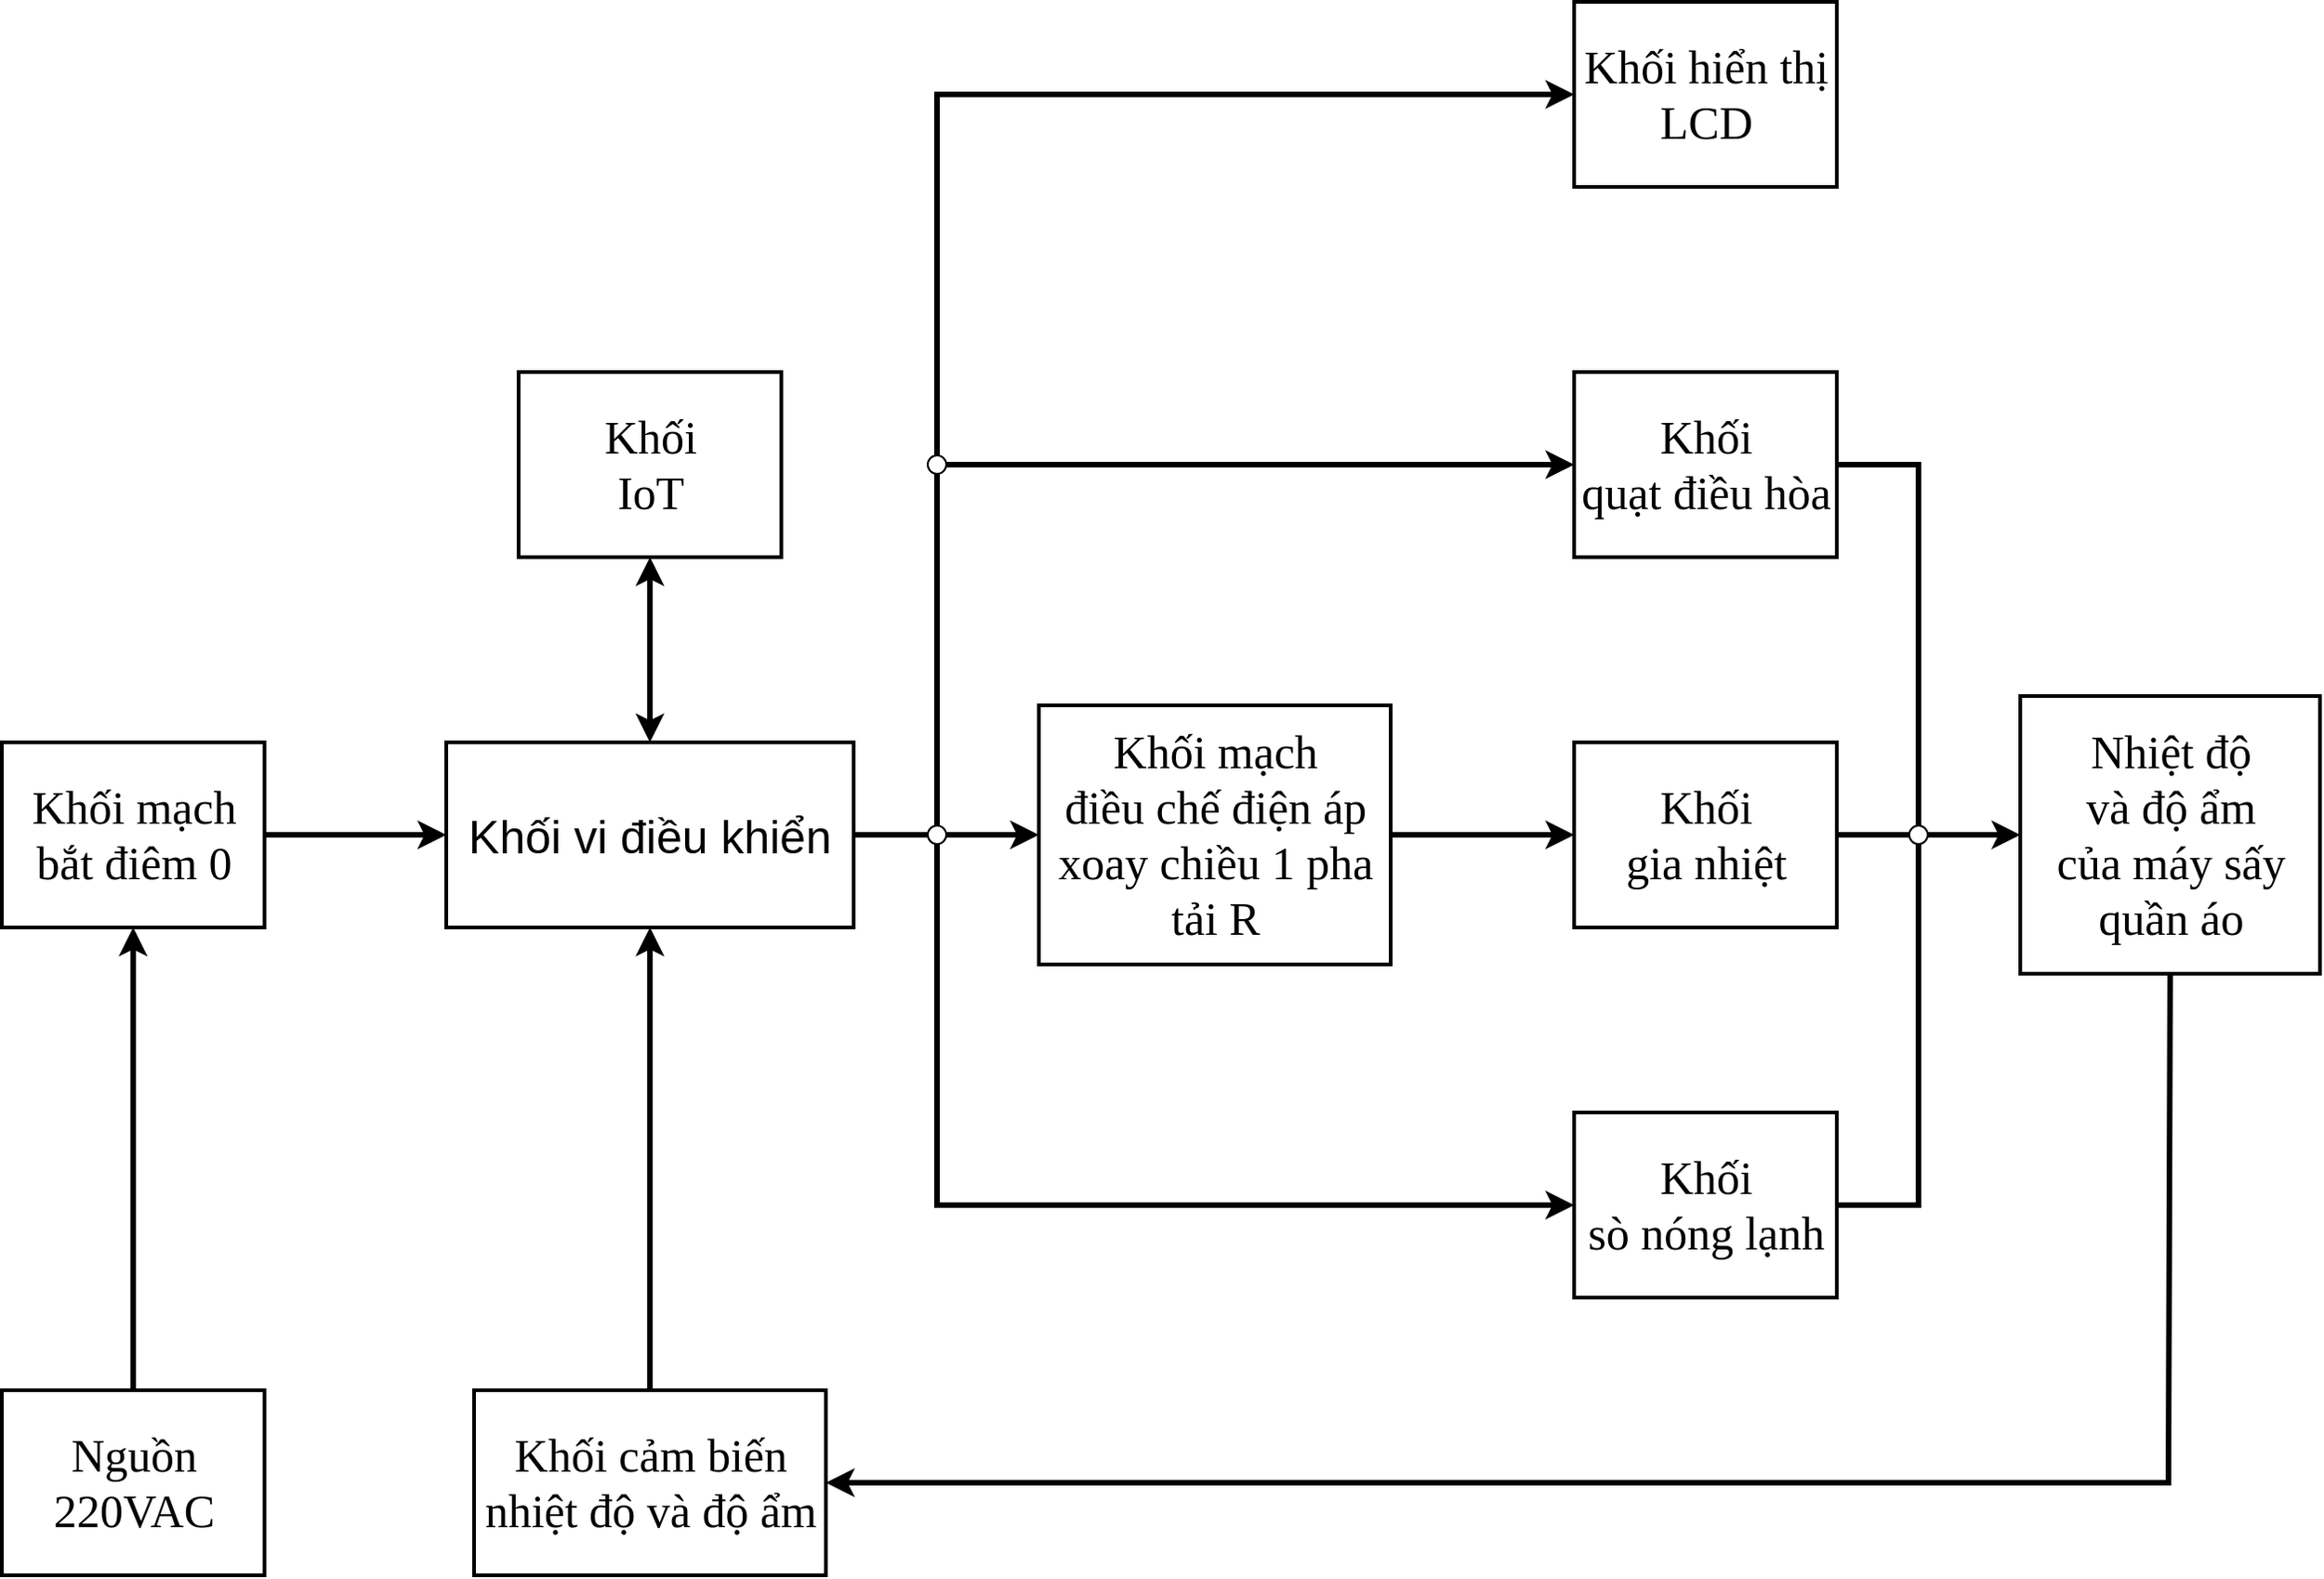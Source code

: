 <mxfile version="24.7.17">
  <diagram name="Page-1" id="D9zxaJIZI2jFiH7-IOss">
    <mxGraphModel dx="1646" dy="884" grid="0" gridSize="10" guides="1" tooltips="1" connect="1" arrows="1" fold="1" page="0" pageScale="1" pageWidth="827" pageHeight="1169" background="#ffffff" math="0" shadow="0">
      <root>
        <mxCell id="0" />
        <mxCell id="1" parent="0" />
        <mxCell id="BT79OZMgxTM89WiU1ORN-38" value="" style="endArrow=classic;html=1;rounded=0;exitX=1;exitY=0.5;exitDx=0;exitDy=0;fontColor=#000000;strokeColor=#000000;strokeWidth=3;entryX=0;entryY=0.5;entryDx=0;entryDy=0;" parent="1" source="mIqtFoNaCWHgsn1OU1Cf-17" target="mIqtFoNaCWHgsn1OU1Cf-35" edge="1">
          <mxGeometry width="50" height="50" relative="1" as="geometry">
            <mxPoint x="231.82" y="730.0" as="sourcePoint" />
            <mxPoint x="311.82" y="730.59" as="targetPoint" />
          </mxGeometry>
        </mxCell>
        <mxCell id="BT79OZMgxTM89WiU1ORN-47" value="" style="endArrow=classic;startArrow=classic;html=1;rounded=0;strokeColor=#000000;strokeWidth=3;entryX=0.5;entryY=1;entryDx=0;entryDy=0;exitX=0.5;exitY=0;exitDx=0;exitDy=0;" parent="1" source="mIqtFoNaCWHgsn1OU1Cf-35" target="mIqtFoNaCWHgsn1OU1Cf-32" edge="1">
          <mxGeometry width="50" height="50" relative="1" as="geometry">
            <mxPoint x="439.47" y="550" as="sourcePoint" />
            <mxPoint x="439.47" y="470" as="targetPoint" />
          </mxGeometry>
        </mxCell>
        <mxCell id="mIqtFoNaCWHgsn1OU1Cf-35" value="&lt;span style=&quot;color: rgb(0, 0, 0); font-size: 25px; text-wrap: nowrap;&quot;&gt;Khối vi điều k&lt;/span&gt;&lt;span style=&quot;color: rgb(0, 0, 0); font-size: 25px; text-wrap: nowrap; background-color: initial;&quot;&gt;hiển&lt;/span&gt;" style="rounded=0;whiteSpace=wrap;html=1;fillColor=#ffffff;strokeColor=#000000;strokeWidth=2;container=0;" parent="1" vertex="1">
          <mxGeometry x="330.0" y="560" width="220" height="100" as="geometry" />
        </mxCell>
        <mxCell id="mIqtFoNaCWHgsn1OU1Cf-39" value="" style="group" parent="1" vertex="1" connectable="0">
          <mxGeometry x="939.09" y="560" width="141.82" height="100" as="geometry" />
        </mxCell>
        <mxCell id="mIqtFoNaCWHgsn1OU1Cf-23" value="" style="rounded=0;whiteSpace=wrap;html=1;fillColor=#ffffff;strokeColor=#000000;strokeWidth=2;container=0;" parent="mIqtFoNaCWHgsn1OU1Cf-39" vertex="1">
          <mxGeometry width="141.82" height="100" as="geometry" />
        </mxCell>
        <mxCell id="mIqtFoNaCWHgsn1OU1Cf-24" value="&lt;font face=&quot;Times New Roman&quot;&gt;&lt;span style=&quot;font-size: 25px;&quot;&gt;Khối&lt;/span&gt;&lt;/font&gt;&lt;div&gt;&lt;font face=&quot;Times New Roman&quot;&gt;&lt;span style=&quot;font-size: 25px;&quot;&gt;gia nhiệt&lt;/span&gt;&lt;/font&gt;&lt;/div&gt;" style="text;html=1;align=center;verticalAlign=middle;resizable=0;points=[];autosize=1;strokeColor=none;fillColor=none;fontColor=#000000;container=0;" parent="mIqtFoNaCWHgsn1OU1Cf-39" vertex="1">
          <mxGeometry x="15.906" y="15.002" width="110" height="70" as="geometry" />
        </mxCell>
        <mxCell id="mIqtFoNaCWHgsn1OU1Cf-40" value="" style="group" parent="1" vertex="1" connectable="0">
          <mxGeometry x="369.09" y="360" width="141.82" height="100" as="geometry" />
        </mxCell>
        <mxCell id="mIqtFoNaCWHgsn1OU1Cf-32" value="" style="rounded=0;whiteSpace=wrap;html=1;fillColor=#ffffff;strokeColor=#000000;strokeWidth=2;container=0;" parent="mIqtFoNaCWHgsn1OU1Cf-40" vertex="1">
          <mxGeometry width="141.82" height="100" as="geometry" />
        </mxCell>
        <mxCell id="mIqtFoNaCWHgsn1OU1Cf-33" value="&lt;font face=&quot;Times New Roman&quot;&gt;&lt;span style=&quot;font-size: 25px;&quot;&gt;Khối&lt;/span&gt;&lt;/font&gt;&lt;div&gt;&lt;font face=&quot;Times New Roman&quot;&gt;&lt;span style=&quot;font-size: 25px;&quot;&gt;IoT&lt;/span&gt;&lt;/font&gt;&lt;/div&gt;" style="text;html=1;align=center;verticalAlign=middle;resizable=0;points=[];autosize=1;strokeColor=none;fillColor=none;fontColor=#000000;container=0;" parent="mIqtFoNaCWHgsn1OU1Cf-40" vertex="1">
          <mxGeometry x="35.906" y="15.002" width="70" height="70" as="geometry" />
        </mxCell>
        <mxCell id="mIqtFoNaCWHgsn1OU1Cf-41" value="" style="group" parent="1" vertex="1" connectable="0">
          <mxGeometry x="90" y="560" width="141.82" height="100" as="geometry" />
        </mxCell>
        <mxCell id="mIqtFoNaCWHgsn1OU1Cf-17" value="" style="rounded=0;whiteSpace=wrap;html=1;fillColor=#ffffff;strokeColor=#000000;strokeWidth=2;container=0;" parent="mIqtFoNaCWHgsn1OU1Cf-41" vertex="1">
          <mxGeometry width="141.82" height="100" as="geometry" />
        </mxCell>
        <mxCell id="mIqtFoNaCWHgsn1OU1Cf-18" value="&lt;font face=&quot;Times New Roman&quot;&gt;&lt;span style=&quot;font-size: 25px;&quot;&gt;Khối mạch&lt;/span&gt;&lt;/font&gt;&lt;div&gt;&lt;font face=&quot;Times New Roman&quot;&gt;&lt;span style=&quot;font-size: 25px;&quot;&gt;bắt điêm 0&lt;/span&gt;&lt;/font&gt;&lt;/div&gt;" style="text;html=1;align=center;verticalAlign=middle;resizable=0;points=[];autosize=1;strokeColor=none;fillColor=none;fontColor=#000000;container=0;" parent="mIqtFoNaCWHgsn1OU1Cf-41" vertex="1">
          <mxGeometry x="5.906" y="15.002" width="130" height="70" as="geometry" />
        </mxCell>
        <mxCell id="mIqtFoNaCWHgsn1OU1Cf-46" value="" style="group" parent="1" vertex="1" connectable="0">
          <mxGeometry x="90.0" y="910" width="141.82" height="100" as="geometry" />
        </mxCell>
        <mxCell id="mIqtFoNaCWHgsn1OU1Cf-47" value="" style="rounded=0;whiteSpace=wrap;html=1;fillColor=#ffffff;strokeColor=#000000;strokeWidth=2;container=0;" parent="mIqtFoNaCWHgsn1OU1Cf-46" vertex="1">
          <mxGeometry width="141.82" height="100" as="geometry" />
        </mxCell>
        <mxCell id="mIqtFoNaCWHgsn1OU1Cf-48" value="&lt;font face=&quot;Times New Roman&quot;&gt;&lt;span style=&quot;font-size: 25px;&quot;&gt;Nguồn&lt;/span&gt;&lt;/font&gt;&lt;div&gt;&lt;font face=&quot;Times New Roman&quot;&gt;&lt;span style=&quot;font-size: 25px;&quot;&gt;220VAC&lt;/span&gt;&lt;/font&gt;&lt;/div&gt;" style="text;html=1;align=center;verticalAlign=middle;resizable=0;points=[];autosize=1;strokeColor=none;fillColor=none;fontColor=#000000;container=0;" parent="mIqtFoNaCWHgsn1OU1Cf-46" vertex="1">
          <mxGeometry x="15.906" y="15.002" width="110" height="70" as="geometry" />
        </mxCell>
        <mxCell id="mIqtFoNaCWHgsn1OU1Cf-49" value="" style="endArrow=classic;html=1;rounded=0;exitX=0.5;exitY=0;exitDx=0;exitDy=0;fontColor=#000000;strokeColor=#000000;strokeWidth=3;entryX=0.5;entryY=1;entryDx=0;entryDy=0;" parent="1" source="mIqtFoNaCWHgsn1OU1Cf-47" target="mIqtFoNaCWHgsn1OU1Cf-17" edge="1">
          <mxGeometry width="50" height="50" relative="1" as="geometry">
            <mxPoint x="241.82" y="740.0" as="sourcePoint" />
            <mxPoint x="321.82" y="740.59" as="targetPoint" />
          </mxGeometry>
        </mxCell>
        <mxCell id="mIqtFoNaCWHgsn1OU1Cf-50" value="" style="endArrow=classic;html=1;rounded=0;fontColor=#000000;strokeColor=#000000;strokeWidth=3;entryX=0;entryY=0.5;entryDx=0;entryDy=0;exitX=1;exitY=0.5;exitDx=0;exitDy=0;" parent="1" source="mIqtFoNaCWHgsn1OU1Cf-57" target="mIqtFoNaCWHgsn1OU1Cf-31" edge="1">
          <mxGeometry width="50" height="50" relative="1" as="geometry">
            <mxPoint x="620" y="590" as="sourcePoint" />
            <mxPoint x="590" y="600" as="targetPoint" />
          </mxGeometry>
        </mxCell>
        <mxCell id="mIqtFoNaCWHgsn1OU1Cf-51" value="" style="endArrow=classic;html=1;rounded=0;fontColor=#000000;strokeColor=#000000;strokeWidth=3;entryX=0;entryY=0.5;entryDx=0;entryDy=0;exitX=1;exitY=0.5;exitDx=0;exitDy=0;" parent="1" source="mIqtFoNaCWHgsn1OU1Cf-31" target="mIqtFoNaCWHgsn1OU1Cf-23" edge="1">
          <mxGeometry width="50" height="50" relative="1" as="geometry">
            <mxPoint x="850" y="610" as="sourcePoint" />
            <mxPoint x="820" y="740.59" as="targetPoint" />
          </mxGeometry>
        </mxCell>
        <mxCell id="mIqtFoNaCWHgsn1OU1Cf-52" value="" style="endArrow=classic;html=1;rounded=0;fontColor=#000000;strokeColor=#000000;strokeWidth=3;entryX=0;entryY=0.5;entryDx=0;entryDy=0;exitX=0.5;exitY=1;exitDx=0;exitDy=0;" parent="1" source="mIqtFoNaCWHgsn1OU1Cf-57" target="mIqtFoNaCWHgsn1OU1Cf-25" edge="1">
          <mxGeometry width="50" height="50" relative="1" as="geometry">
            <mxPoint x="600" y="650" as="sourcePoint" />
            <mxPoint x="830" y="890" as="targetPoint" />
            <Array as="points">
              <mxPoint x="595" y="810" />
            </Array>
          </mxGeometry>
        </mxCell>
        <mxCell id="mIqtFoNaCWHgsn1OU1Cf-54" value="" style="endArrow=classic;html=1;rounded=0;fontColor=#000000;strokeColor=#000000;strokeWidth=3;entryX=1;entryY=0.5;entryDx=0;entryDy=0;exitX=0.5;exitY=1;exitDx=0;exitDy=0;" parent="1" source="8XDRsIadhFRRZvfv9NeL-10" target="mIqtFoNaCWHgsn1OU1Cf-30" edge="1">
          <mxGeometry width="50" height="50" relative="1" as="geometry">
            <mxPoint x="1330" y="1000" as="sourcePoint" />
            <mxPoint x="850" y="770.59" as="targetPoint" />
            <Array as="points">
              <mxPoint x="1260" y="960" />
            </Array>
          </mxGeometry>
        </mxCell>
        <mxCell id="mIqtFoNaCWHgsn1OU1Cf-57" value="" style="ellipse;whiteSpace=wrap;html=1;aspect=fixed;" parent="1" vertex="1">
          <mxGeometry x="590" y="605" width="10" height="10" as="geometry" />
        </mxCell>
        <mxCell id="mIqtFoNaCWHgsn1OU1Cf-59" value="" style="endArrow=classic;html=1;rounded=0;exitX=0.5;exitY=0;exitDx=0;exitDy=0;fontColor=#000000;strokeColor=#000000;strokeWidth=3;entryX=0.5;entryY=1;entryDx=0;entryDy=0;" parent="1" source="mIqtFoNaCWHgsn1OU1Cf-30" target="mIqtFoNaCWHgsn1OU1Cf-35" edge="1">
          <mxGeometry width="50" height="50" relative="1" as="geometry">
            <mxPoint x="430.91" y="830.0" as="sourcePoint" />
            <mxPoint x="510.91" y="830.59" as="targetPoint" />
            <Array as="points" />
          </mxGeometry>
        </mxCell>
        <mxCell id="mIqtFoNaCWHgsn1OU1Cf-61" value="" style="ellipse;whiteSpace=wrap;html=1;aspect=fixed;" parent="1" vertex="1">
          <mxGeometry x="1120" y="605" width="10" height="10" as="geometry" />
        </mxCell>
        <mxCell id="mIqtFoNaCWHgsn1OU1Cf-65" value="" style="group" parent="1" vertex="1" connectable="0">
          <mxGeometry x="339.996" y="910" width="200" height="100" as="geometry" />
        </mxCell>
        <mxCell id="mIqtFoNaCWHgsn1OU1Cf-30" value="" style="rounded=0;whiteSpace=wrap;html=1;fillColor=#ffffff;strokeColor=#000000;strokeWidth=2;container=0;" parent="mIqtFoNaCWHgsn1OU1Cf-65" vertex="1">
          <mxGeometry x="5.004" width="190" height="100" as="geometry" />
        </mxCell>
        <mxCell id="mIqtFoNaCWHgsn1OU1Cf-22" value="&lt;font face=&quot;Times New Roman&quot;&gt;&lt;span style=&quot;font-size: 25px;&quot;&gt;Khối cảm biến&lt;/span&gt;&lt;/font&gt;&lt;div&gt;&lt;font face=&quot;Times New Roman&quot;&gt;&lt;span style=&quot;font-size: 25px;&quot;&gt;nhiệt độ và độ ẩm&lt;/span&gt;&lt;/font&gt;&lt;/div&gt;" style="text;html=1;align=center;verticalAlign=middle;resizable=0;points=[];autosize=1;strokeColor=none;fillColor=none;fontColor=#000000;container=0;" parent="mIqtFoNaCWHgsn1OU1Cf-65" vertex="1">
          <mxGeometry y="15.002" width="200" height="70" as="geometry" />
        </mxCell>
        <mxCell id="mIqtFoNaCWHgsn1OU1Cf-66" value="" style="endArrow=none;html=1;rounded=0;strokeColor=#000000;strokeWidth=3;entryX=0;entryY=0.5;entryDx=0;entryDy=0;exitX=1;exitY=0.5;exitDx=0;exitDy=0;" parent="1" source="mIqtFoNaCWHgsn1OU1Cf-35" target="mIqtFoNaCWHgsn1OU1Cf-57" edge="1">
          <mxGeometry width="50" height="50" relative="1" as="geometry">
            <mxPoint x="480" y="780" as="sourcePoint" />
            <mxPoint x="530" y="730" as="targetPoint" />
          </mxGeometry>
        </mxCell>
        <mxCell id="mIqtFoNaCWHgsn1OU1Cf-67" value="" style="endArrow=none;html=1;rounded=0;strokeColor=#000000;strokeWidth=3;exitX=1;exitY=0.5;exitDx=0;exitDy=0;entryX=0;entryY=0.5;entryDx=0;entryDy=0;" parent="1" source="mIqtFoNaCWHgsn1OU1Cf-23" target="mIqtFoNaCWHgsn1OU1Cf-61" edge="1">
          <mxGeometry width="50" height="50" relative="1" as="geometry">
            <mxPoint x="1110" y="680" as="sourcePoint" />
            <mxPoint x="1150" y="670" as="targetPoint" />
            <Array as="points" />
          </mxGeometry>
        </mxCell>
        <mxCell id="mIqtFoNaCWHgsn1OU1Cf-68" value="" style="endArrow=none;html=1;rounded=0;strokeColor=#000000;strokeWidth=3;exitX=1;exitY=0.5;exitDx=0;exitDy=0;entryX=0.5;entryY=1;entryDx=0;entryDy=0;" parent="1" source="mIqtFoNaCWHgsn1OU1Cf-25" target="mIqtFoNaCWHgsn1OU1Cf-61" edge="1">
          <mxGeometry width="50" height="50" relative="1" as="geometry">
            <mxPoint x="1140" y="750" as="sourcePoint" />
            <mxPoint x="1160" y="810" as="targetPoint" />
            <Array as="points">
              <mxPoint x="1125" y="810" />
            </Array>
          </mxGeometry>
        </mxCell>
        <mxCell id="mIqtFoNaCWHgsn1OU1Cf-69" value="" style="group" parent="1" vertex="1" connectable="0">
          <mxGeometry x="934.996" y="760" width="150.0" height="100" as="geometry" />
        </mxCell>
        <mxCell id="mIqtFoNaCWHgsn1OU1Cf-25" value="" style="rounded=0;whiteSpace=wrap;html=1;fillColor=#ffffff;strokeColor=#000000;strokeWidth=2;container=0;" parent="mIqtFoNaCWHgsn1OU1Cf-69" vertex="1">
          <mxGeometry x="4.094" width="141.82" height="100" as="geometry" />
        </mxCell>
        <mxCell id="mIqtFoNaCWHgsn1OU1Cf-26" value="&lt;font face=&quot;Times New Roman&quot;&gt;&lt;span style=&quot;font-size: 25px;&quot;&gt;Khối&lt;/span&gt;&lt;/font&gt;&lt;div&gt;&lt;font face=&quot;Times New Roman&quot;&gt;&lt;span style=&quot;font-size: 25px;&quot;&gt;sò nóng lạnh&lt;/span&gt;&lt;/font&gt;&lt;/div&gt;" style="text;html=1;align=center;verticalAlign=middle;resizable=0;points=[];autosize=1;strokeColor=none;fillColor=none;fontColor=#000000;container=0;" parent="mIqtFoNaCWHgsn1OU1Cf-69" vertex="1">
          <mxGeometry y="15.002" width="150" height="70" as="geometry" />
        </mxCell>
        <mxCell id="mIqtFoNaCWHgsn1OU1Cf-31" value="" style="rounded=0;whiteSpace=wrap;html=1;fillColor=#ffffff;strokeColor=#000000;strokeWidth=2;container=0;" parent="1" vertex="1">
          <mxGeometry x="650" y="540" width="190" height="140" as="geometry" />
        </mxCell>
        <mxCell id="mIqtFoNaCWHgsn1OU1Cf-20" value="&lt;font face=&quot;Times New Roman&quot;&gt;&lt;span style=&quot;font-size: 25px;&quot;&gt;Khối mạch&lt;/span&gt;&lt;/font&gt;&lt;div&gt;&lt;font face=&quot;Times New Roman&quot;&gt;&lt;span style=&quot;font-size: 25px;&quot;&gt;điều chế&amp;nbsp;&lt;/span&gt;&lt;/font&gt;&lt;span style=&quot;font-size: 25px; font-family: &amp;quot;Times New Roman&amp;quot;; background-color: initial;&quot;&gt;điện áp&lt;/span&gt;&lt;/div&gt;&lt;div&gt;&lt;span style=&quot;font-size: 25px; font-family: &amp;quot;Times New Roman&amp;quot;; background-color: initial;&quot;&gt;xoay chiều&amp;nbsp;&lt;/span&gt;&lt;span style=&quot;background-color: initial; font-family: &amp;quot;Times New Roman&amp;quot;; font-size: 25px;&quot;&gt;1 pha&lt;/span&gt;&lt;/div&gt;&lt;div&gt;&lt;span style=&quot;background-color: initial; font-family: &amp;quot;Times New Roman&amp;quot;; font-size: 25px;&quot;&gt;tải R&lt;/span&gt;&lt;/div&gt;" style="text;html=1;align=center;verticalAlign=middle;resizable=0;points=[];autosize=1;strokeColor=none;fillColor=none;fontColor=#000000;container=0;" parent="1" vertex="1">
          <mxGeometry x="650.996" y="544.002" width="188" height="132" as="geometry" />
        </mxCell>
        <mxCell id="8XDRsIadhFRRZvfv9NeL-5" value="" style="endArrow=classic;html=1;rounded=0;fontColor=#000000;strokeColor=#000000;strokeWidth=3;exitX=1;exitY=0.5;exitDx=0;exitDy=0;entryX=0;entryY=0.5;entryDx=0;entryDy=0;" edge="1" parent="1" source="8XDRsIadhFRRZvfv9NeL-6" target="mIqtFoNaCWHgsn1OU1Cf-27">
          <mxGeometry width="50" height="50" relative="1" as="geometry">
            <mxPoint x="670" y="425" as="sourcePoint" />
            <mxPoint x="770" y="300" as="targetPoint" />
          </mxGeometry>
        </mxCell>
        <mxCell id="8XDRsIadhFRRZvfv9NeL-6" value="" style="ellipse;whiteSpace=wrap;html=1;aspect=fixed;" vertex="1" parent="1">
          <mxGeometry x="590" y="405" width="10" height="10" as="geometry" />
        </mxCell>
        <mxCell id="8XDRsIadhFRRZvfv9NeL-7" value="" style="endArrow=none;html=1;rounded=0;strokeColor=#000000;strokeWidth=3;exitX=0.5;exitY=0;exitDx=0;exitDy=0;entryX=0.5;entryY=1;entryDx=0;entryDy=0;" edge="1" parent="1" source="mIqtFoNaCWHgsn1OU1Cf-57" target="8XDRsIadhFRRZvfv9NeL-6">
          <mxGeometry width="50" height="50" relative="1" as="geometry">
            <mxPoint x="590" y="400" as="sourcePoint" />
            <mxPoint x="660" y="490" as="targetPoint" />
          </mxGeometry>
        </mxCell>
        <mxCell id="8XDRsIadhFRRZvfv9NeL-9" value="" style="endArrow=classic;html=1;rounded=0;fontColor=#000000;strokeColor=#000000;strokeWidth=3;exitX=0.5;exitY=0;exitDx=0;exitDy=0;entryX=0;entryY=0.5;entryDx=0;entryDy=0;" edge="1" parent="1" source="8XDRsIadhFRRZvfv9NeL-6" target="8XDRsIadhFRRZvfv9NeL-2">
          <mxGeometry width="50" height="50" relative="1" as="geometry">
            <mxPoint x="660" y="455" as="sourcePoint" />
            <mxPoint x="949" y="420" as="targetPoint" />
            <Array as="points">
              <mxPoint x="595" y="210" />
            </Array>
          </mxGeometry>
        </mxCell>
        <mxCell id="8XDRsIadhFRRZvfv9NeL-12" value="" style="group" vertex="1" connectable="0" parent="1">
          <mxGeometry x="1180" y="535" width="161.82" height="150" as="geometry" />
        </mxCell>
        <mxCell id="8XDRsIadhFRRZvfv9NeL-10" value="" style="rounded=0;whiteSpace=wrap;html=1;fillColor=#ffffff;strokeColor=#000000;strokeWidth=2;container=0;" vertex="1" parent="8XDRsIadhFRRZvfv9NeL-12">
          <mxGeometry width="161.82" height="150" as="geometry" />
        </mxCell>
        <mxCell id="8XDRsIadhFRRZvfv9NeL-11" value="&lt;font face=&quot;Times New Roman&quot;&gt;&lt;span style=&quot;font-size: 25px;&quot;&gt;Nhiệt độ&lt;/span&gt;&lt;/font&gt;&lt;div&gt;&lt;font face=&quot;Times New Roman&quot;&gt;&lt;span style=&quot;font-size: 25px;&quot;&gt;và độ ẩm&lt;/span&gt;&lt;/font&gt;&lt;div&gt;&lt;font face=&quot;Times New Roman&quot;&gt;&lt;span style=&quot;font-size: 25px;&quot;&gt;của máy sấy&lt;/span&gt;&lt;/font&gt;&lt;/div&gt;&lt;div&gt;&lt;font face=&quot;Times New Roman&quot;&gt;&lt;span style=&quot;font-size: 25px;&quot;&gt;quần áo&lt;/span&gt;&lt;/font&gt;&lt;/div&gt;&lt;/div&gt;" style="text;html=1;align=center;verticalAlign=middle;resizable=0;points=[];autosize=1;strokeColor=none;fillColor=none;fontColor=#000000;container=0;" vertex="1" parent="8XDRsIadhFRRZvfv9NeL-12">
          <mxGeometry x="5.906" y="10.002" width="150" height="130" as="geometry" />
        </mxCell>
        <mxCell id="8XDRsIadhFRRZvfv9NeL-14" value="" style="endArrow=classic;html=1;rounded=0;fontColor=#000000;strokeColor=#000000;strokeWidth=3;exitX=1;exitY=0.5;exitDx=0;exitDy=0;entryX=0;entryY=0.5;entryDx=0;entryDy=0;" edge="1" parent="1" source="mIqtFoNaCWHgsn1OU1Cf-61" target="8XDRsIadhFRRZvfv9NeL-10">
          <mxGeometry width="50" height="50" relative="1" as="geometry">
            <mxPoint x="1160" y="620" as="sourcePoint" />
            <mxPoint x="1210" y="580" as="targetPoint" />
          </mxGeometry>
        </mxCell>
        <mxCell id="8XDRsIadhFRRZvfv9NeL-18" value="" style="endArrow=none;html=1;rounded=0;strokeColor=#000000;strokeWidth=3;exitX=1;exitY=0.5;exitDx=0;exitDy=0;entryX=0.5;entryY=0;entryDx=0;entryDy=0;" edge="1" parent="1" source="mIqtFoNaCWHgsn1OU1Cf-27" target="mIqtFoNaCWHgsn1OU1Cf-61">
          <mxGeometry width="50" height="50" relative="1" as="geometry">
            <mxPoint x="1091" y="620" as="sourcePoint" />
            <mxPoint x="1170" y="580" as="targetPoint" />
            <Array as="points">
              <mxPoint x="1125" y="410" />
            </Array>
          </mxGeometry>
        </mxCell>
        <mxCell id="8XDRsIadhFRRZvfv9NeL-19" value="" style="group" vertex="1" connectable="0" parent="1">
          <mxGeometry x="929.996" y="360" width="160" height="100" as="geometry" />
        </mxCell>
        <mxCell id="mIqtFoNaCWHgsn1OU1Cf-27" value="" style="rounded=0;whiteSpace=wrap;html=1;fillColor=#ffffff;strokeColor=#000000;strokeWidth=2;container=0;" parent="8XDRsIadhFRRZvfv9NeL-19" vertex="1">
          <mxGeometry x="9.094" width="141.82" height="100" as="geometry" />
        </mxCell>
        <mxCell id="mIqtFoNaCWHgsn1OU1Cf-28" value="&lt;font face=&quot;Times New Roman&quot;&gt;&lt;span style=&quot;font-size: 25px;&quot;&gt;Khối&lt;/span&gt;&lt;/font&gt;&lt;div&gt;&lt;font face=&quot;Times New Roman&quot;&gt;&lt;span style=&quot;font-size: 25px;&quot;&gt;quạt điều hòa&lt;/span&gt;&lt;/font&gt;&lt;/div&gt;" style="text;html=1;align=center;verticalAlign=middle;resizable=0;points=[];autosize=1;strokeColor=none;fillColor=none;fontColor=#000000;container=0;" parent="8XDRsIadhFRRZvfv9NeL-19" vertex="1">
          <mxGeometry y="15.002" width="160" height="70" as="geometry" />
        </mxCell>
        <mxCell id="8XDRsIadhFRRZvfv9NeL-20" value="" style="group" vertex="1" connectable="0" parent="1">
          <mxGeometry x="929.996" y="160" width="160" height="100" as="geometry" />
        </mxCell>
        <mxCell id="8XDRsIadhFRRZvfv9NeL-2" value="" style="rounded=0;whiteSpace=wrap;html=1;fillColor=#ffffff;strokeColor=#000000;strokeWidth=2;container=0;" vertex="1" parent="8XDRsIadhFRRZvfv9NeL-20">
          <mxGeometry x="9.094" width="141.82" height="100" as="geometry" />
        </mxCell>
        <mxCell id="8XDRsIadhFRRZvfv9NeL-3" value="&lt;font face=&quot;Times New Roman&quot;&gt;&lt;span style=&quot;font-size: 25px;&quot;&gt;Khối&amp;nbsp;&lt;/span&gt;&lt;/font&gt;&lt;span style=&quot;font-size: 25px; font-family: &amp;quot;Times New Roman&amp;quot;; background-color: initial;&quot;&gt;hiển thị&lt;/span&gt;&lt;div&gt;&lt;span style=&quot;font-size: 25px; font-family: &amp;quot;Times New Roman&amp;quot;; background-color: initial;&quot;&gt;LCD&lt;/span&gt;&lt;/div&gt;" style="text;html=1;align=center;verticalAlign=middle;resizable=0;points=[];autosize=1;strokeColor=none;fillColor=none;fontColor=#000000;container=0;" vertex="1" parent="8XDRsIadhFRRZvfv9NeL-20">
          <mxGeometry y="15.002" width="160" height="70" as="geometry" />
        </mxCell>
      </root>
    </mxGraphModel>
  </diagram>
</mxfile>

